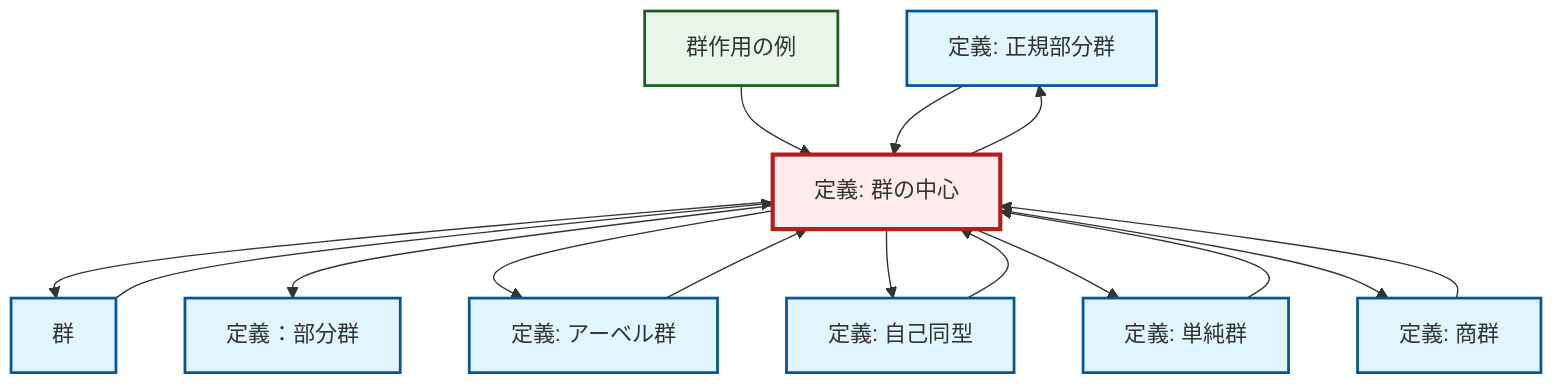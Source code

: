 graph TD
    classDef definition fill:#e1f5fe,stroke:#01579b,stroke-width:2px
    classDef theorem fill:#f3e5f5,stroke:#4a148c,stroke-width:2px
    classDef axiom fill:#fff3e0,stroke:#e65100,stroke-width:2px
    classDef example fill:#e8f5e9,stroke:#1b5e20,stroke-width:2px
    classDef current fill:#ffebee,stroke:#b71c1c,stroke-width:3px
    def-subgroup["定義：部分群"]:::definition
    def-normal-subgroup["定義: 正規部分群"]:::definition
    def-quotient-group["定義: 商群"]:::definition
    ex-group-action-examples["群作用の例"]:::example
    def-automorphism["定義: 自己同型"]:::definition
    def-group["群"]:::definition
    def-center-of-group["定義: 群の中心"]:::definition
    def-simple-group["定義: 単純群"]:::definition
    def-abelian-group["定義: アーベル群"]:::definition
    def-center-of-group --> def-group
    ex-group-action-examples --> def-center-of-group
    def-quotient-group --> def-center-of-group
    def-center-of-group --> def-subgroup
    def-group --> def-center-of-group
    def-automorphism --> def-center-of-group
    def-center-of-group --> def-abelian-group
    def-simple-group --> def-center-of-group
    def-center-of-group --> def-normal-subgroup
    def-abelian-group --> def-center-of-group
    def-center-of-group --> def-automorphism
    def-normal-subgroup --> def-center-of-group
    def-center-of-group --> def-simple-group
    def-center-of-group --> def-quotient-group
    class def-center-of-group current